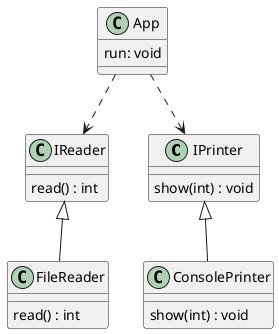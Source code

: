 @startuml

"IPrinter" : show(int) : void
"IReader" : read() : int

"ConsolePrinter" -up-|> "IPrinter"
"ConsolePrinter" : show(int) : void

"FileReader" -up-|> "IReader"
"FileReader" : read() : int

"App" ..> "IReader"
"App" ..> "IPrinter"

"App" : run: void

@enduml
